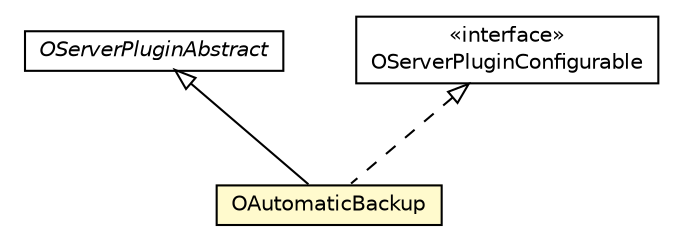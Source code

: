 #!/usr/local/bin/dot
#
# Class diagram 
# Generated by UMLGraph version R5_6-24-gf6e263 (http://www.umlgraph.org/)
#

digraph G {
	edge [fontname="Helvetica",fontsize=10,labelfontname="Helvetica",labelfontsize=10];
	node [fontname="Helvetica",fontsize=10,shape=plaintext];
	nodesep=0.25;
	ranksep=0.5;
	// com.orientechnologies.orient.server.plugin.OServerPluginAbstract
	c672239 [label=<<table title="com.orientechnologies.orient.server.plugin.OServerPluginAbstract" border="0" cellborder="1" cellspacing="0" cellpadding="2" port="p" href="../plugin/OServerPluginAbstract.html">
		<tr><td><table border="0" cellspacing="0" cellpadding="1">
<tr><td align="center" balign="center"><font face="Helvetica-Oblique"> OServerPluginAbstract </font></td></tr>
		</table></td></tr>
		</table>>, URL="../plugin/OServerPluginAbstract.html", fontname="Helvetica", fontcolor="black", fontsize=10.0];
	// com.orientechnologies.orient.server.plugin.OServerPluginConfigurable
	c672241 [label=<<table title="com.orientechnologies.orient.server.plugin.OServerPluginConfigurable" border="0" cellborder="1" cellspacing="0" cellpadding="2" port="p" href="../plugin/OServerPluginConfigurable.html">
		<tr><td><table border="0" cellspacing="0" cellpadding="1">
<tr><td align="center" balign="center"> &#171;interface&#187; </td></tr>
<tr><td align="center" balign="center"> OServerPluginConfigurable </td></tr>
		</table></td></tr>
		</table>>, URL="../plugin/OServerPluginConfigurable.html", fontname="Helvetica", fontcolor="black", fontsize=10.0];
	// com.orientechnologies.orient.server.handler.OAutomaticBackup
	c672252 [label=<<table title="com.orientechnologies.orient.server.handler.OAutomaticBackup" border="0" cellborder="1" cellspacing="0" cellpadding="2" port="p" bgcolor="lemonChiffon" href="./OAutomaticBackup.html">
		<tr><td><table border="0" cellspacing="0" cellpadding="1">
<tr><td align="center" balign="center"> OAutomaticBackup </td></tr>
		</table></td></tr>
		</table>>, URL="./OAutomaticBackup.html", fontname="Helvetica", fontcolor="black", fontsize=10.0];
	//com.orientechnologies.orient.server.handler.OAutomaticBackup extends com.orientechnologies.orient.server.plugin.OServerPluginAbstract
	c672239:p -> c672252:p [dir=back,arrowtail=empty];
	//com.orientechnologies.orient.server.handler.OAutomaticBackup implements com.orientechnologies.orient.server.plugin.OServerPluginConfigurable
	c672241:p -> c672252:p [dir=back,arrowtail=empty,style=dashed];
}

